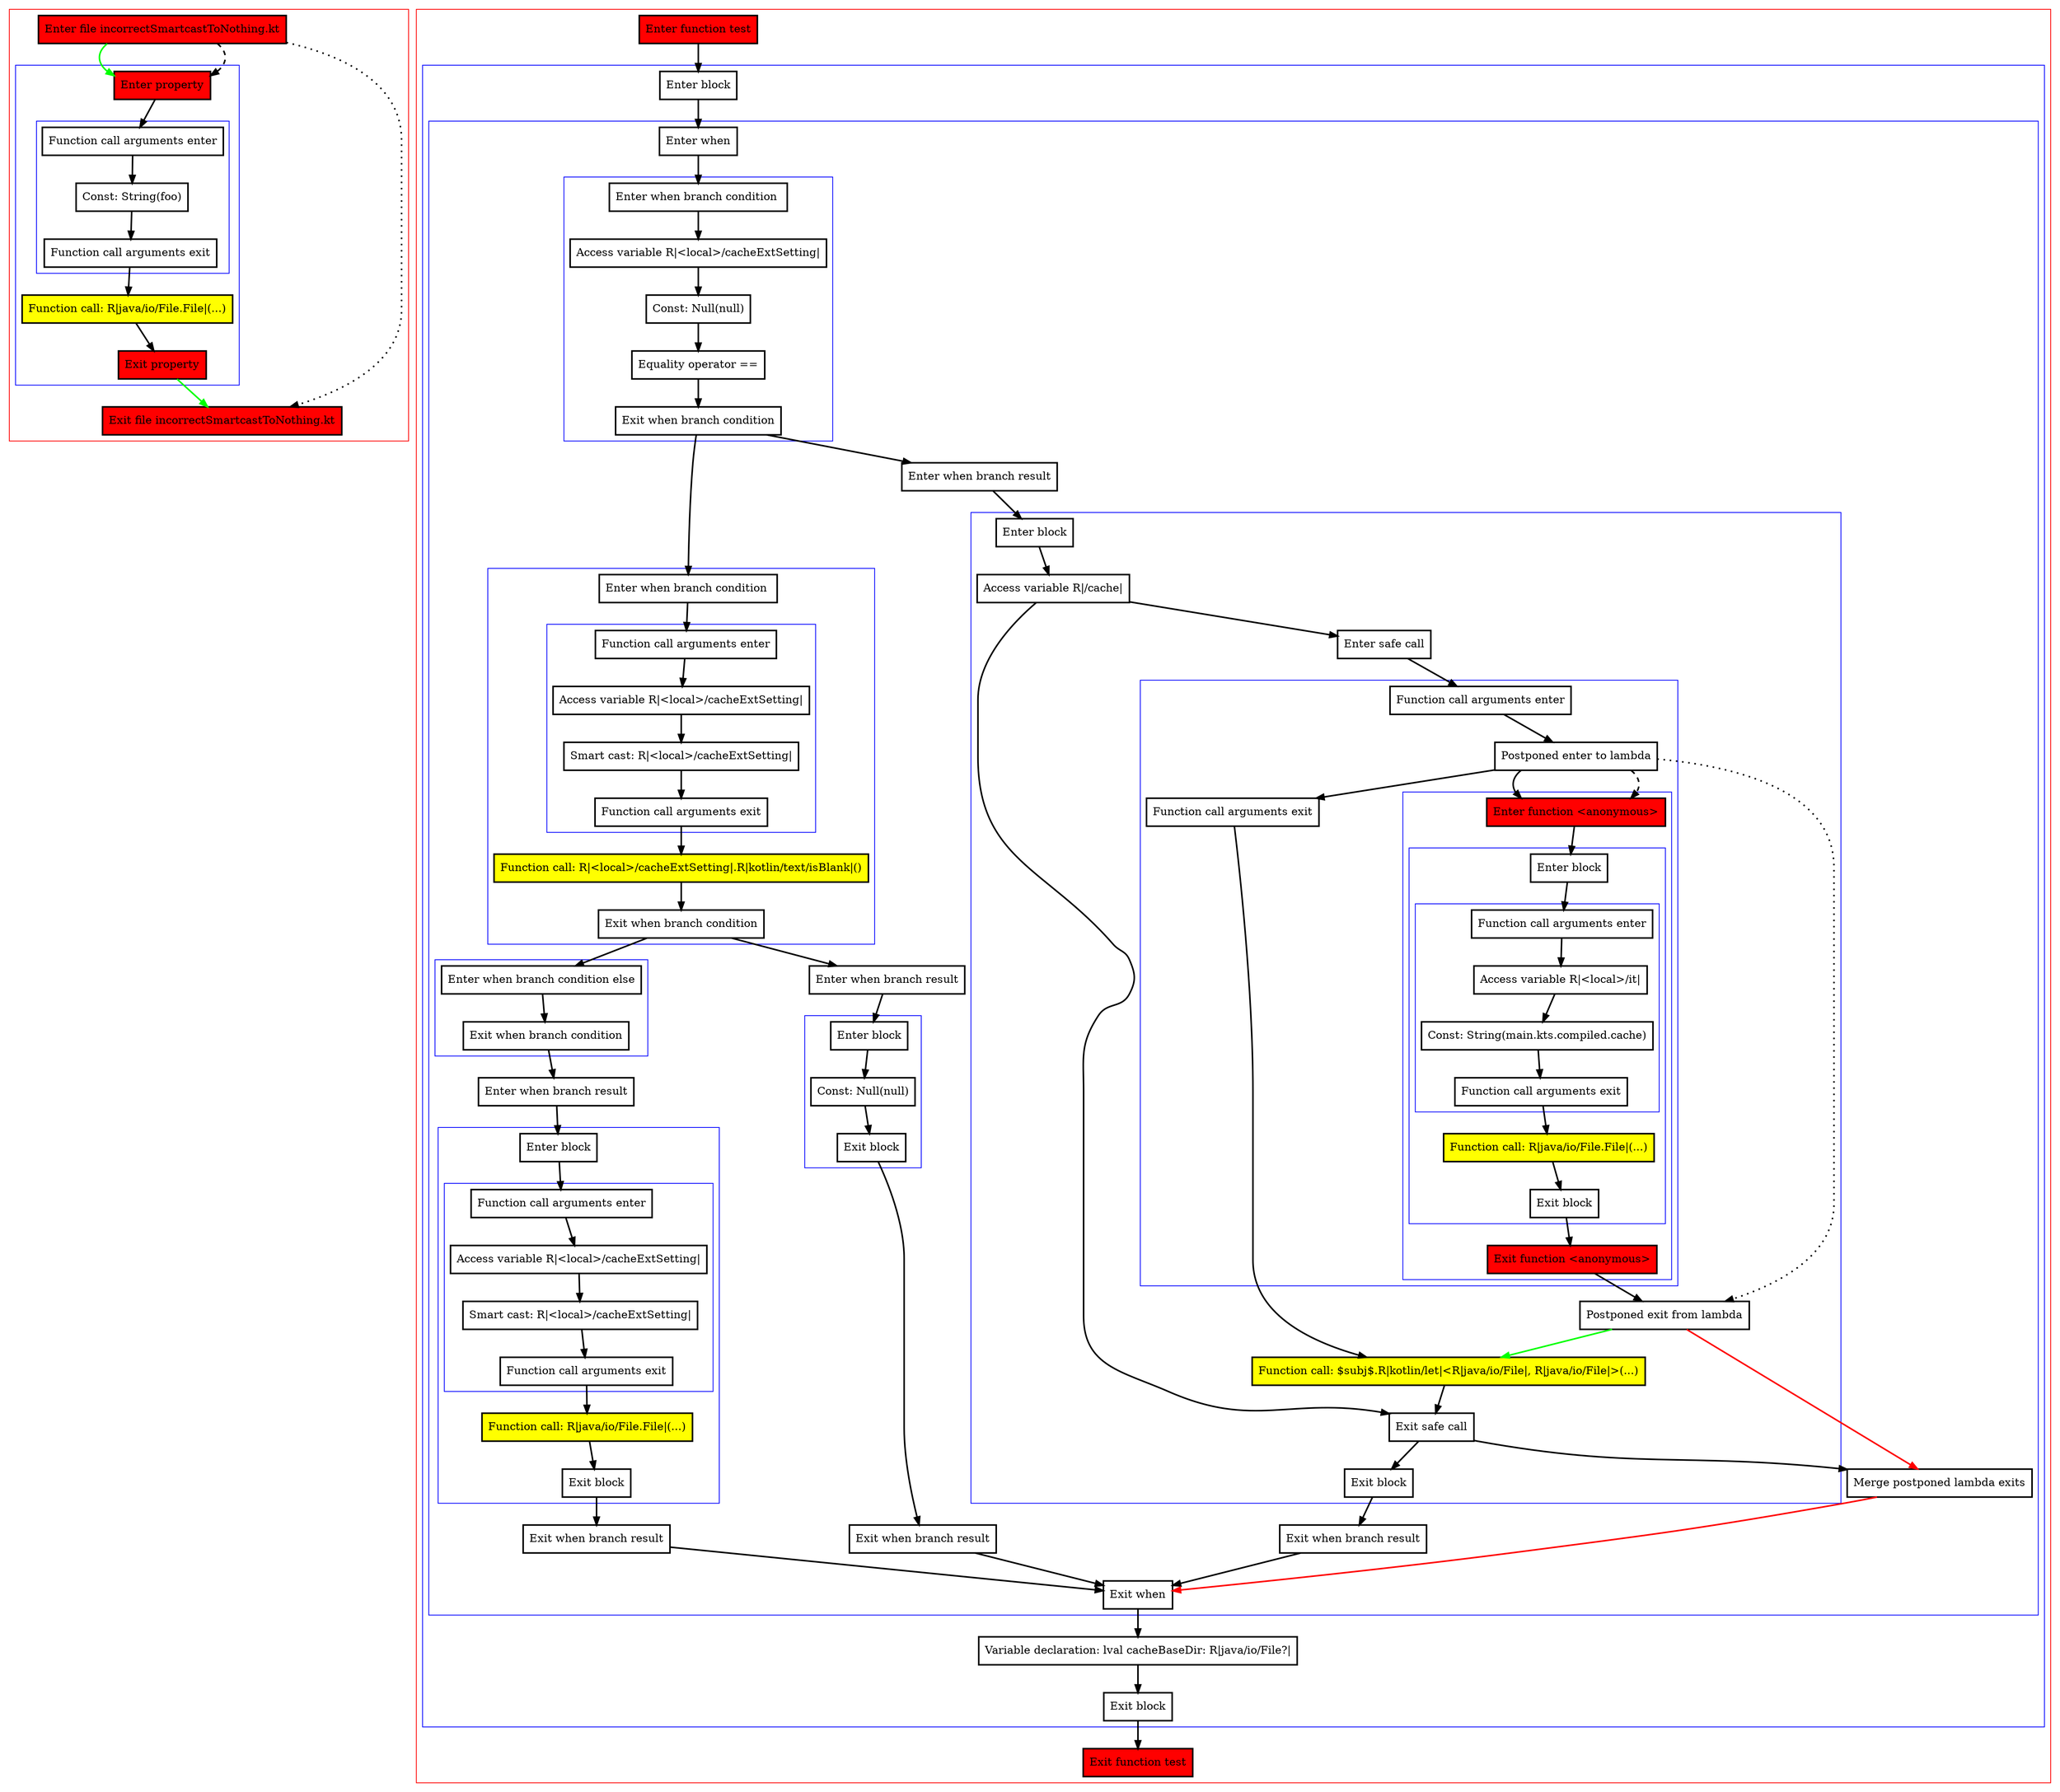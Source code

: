 digraph incorrectSmartcastToNothing_kt {
    graph [nodesep=3]
    node [shape=box penwidth=2]
    edge [penwidth=2]

    subgraph cluster_0 {
        color=red
        0 [label="Enter file incorrectSmartcastToNothing.kt" style="filled" fillcolor=red];
        subgraph cluster_1 {
            color=blue
            1 [label="Enter property" style="filled" fillcolor=red];
            subgraph cluster_2 {
                color=blue
                2 [label="Function call arguments enter"];
                3 [label="Const: String(foo)"];
                4 [label="Function call arguments exit"];
            }
            5 [label="Function call: R|java/io/File.File|(...)" style="filled" fillcolor=yellow];
            6 [label="Exit property" style="filled" fillcolor=red];
        }
        7 [label="Exit file incorrectSmartcastToNothing.kt" style="filled" fillcolor=red];
    }
    0 -> {1} [color=green];
    0 -> {7} [style=dotted];
    0 -> {1} [style=dashed];
    1 -> {2};
    2 -> {3};
    3 -> {4};
    4 -> {5};
    5 -> {6};
    6 -> {7} [color=green];

    subgraph cluster_3 {
        color=red
        8 [label="Enter function test" style="filled" fillcolor=red];
        subgraph cluster_4 {
            color=blue
            9 [label="Enter block"];
            subgraph cluster_5 {
                color=blue
                10 [label="Enter when"];
                subgraph cluster_6 {
                    color=blue
                    11 [label="Enter when branch condition "];
                    12 [label="Access variable R|<local>/cacheExtSetting|"];
                    13 [label="Const: Null(null)"];
                    14 [label="Equality operator =="];
                    15 [label="Exit when branch condition"];
                }
                subgraph cluster_7 {
                    color=blue
                    16 [label="Enter when branch condition "];
                    subgraph cluster_8 {
                        color=blue
                        17 [label="Function call arguments enter"];
                        18 [label="Access variable R|<local>/cacheExtSetting|"];
                        19 [label="Smart cast: R|<local>/cacheExtSetting|"];
                        20 [label="Function call arguments exit"];
                    }
                    21 [label="Function call: R|<local>/cacheExtSetting|.R|kotlin/text/isBlank|()" style="filled" fillcolor=yellow];
                    22 [label="Exit when branch condition"];
                }
                subgraph cluster_9 {
                    color=blue
                    23 [label="Enter when branch condition else"];
                    24 [label="Exit when branch condition"];
                }
                25 [label="Enter when branch result"];
                subgraph cluster_10 {
                    color=blue
                    26 [label="Enter block"];
                    subgraph cluster_11 {
                        color=blue
                        27 [label="Function call arguments enter"];
                        28 [label="Access variable R|<local>/cacheExtSetting|"];
                        29 [label="Smart cast: R|<local>/cacheExtSetting|"];
                        30 [label="Function call arguments exit"];
                    }
                    31 [label="Function call: R|java/io/File.File|(...)" style="filled" fillcolor=yellow];
                    32 [label="Exit block"];
                }
                33 [label="Exit when branch result"];
                34 [label="Enter when branch result"];
                subgraph cluster_12 {
                    color=blue
                    35 [label="Enter block"];
                    36 [label="Const: Null(null)"];
                    37 [label="Exit block"];
                }
                38 [label="Exit when branch result"];
                39 [label="Enter when branch result"];
                subgraph cluster_13 {
                    color=blue
                    40 [label="Enter block"];
                    41 [label="Access variable R|/cache|"];
                    42 [label="Enter safe call"];
                    subgraph cluster_14 {
                        color=blue
                        43 [label="Function call arguments enter"];
                        44 [label="Postponed enter to lambda"];
                        subgraph cluster_15 {
                            color=blue
                            45 [label="Enter function <anonymous>" style="filled" fillcolor=red];
                            subgraph cluster_16 {
                                color=blue
                                46 [label="Enter block"];
                                subgraph cluster_17 {
                                    color=blue
                                    47 [label="Function call arguments enter"];
                                    48 [label="Access variable R|<local>/it|"];
                                    49 [label="Const: String(main.kts.compiled.cache)"];
                                    50 [label="Function call arguments exit"];
                                }
                                51 [label="Function call: R|java/io/File.File|(...)" style="filled" fillcolor=yellow];
                                52 [label="Exit block"];
                            }
                            53 [label="Exit function <anonymous>" style="filled" fillcolor=red];
                        }
                        54 [label="Function call arguments exit"];
                    }
                    55 [label="Postponed exit from lambda"];
                    56 [label="Function call: $subj$.R|kotlin/let|<R|java/io/File|, R|java/io/File|>(...)" style="filled" fillcolor=yellow];
                    57 [label="Exit safe call"];
                    58 [label="Exit block"];
                }
                59 [label="Exit when branch result"];
                60 [label="Merge postponed lambda exits"];
                61 [label="Exit when"];
            }
            62 [label="Variable declaration: lval cacheBaseDir: R|java/io/File?|"];
            63 [label="Exit block"];
        }
        64 [label="Exit function test" style="filled" fillcolor=red];
    }
    8 -> {9};
    9 -> {10};
    10 -> {11};
    11 -> {12};
    12 -> {13};
    13 -> {14};
    14 -> {15};
    15 -> {16 39};
    16 -> {17};
    17 -> {18};
    18 -> {19};
    19 -> {20};
    20 -> {21};
    21 -> {22};
    22 -> {23 34};
    23 -> {24};
    24 -> {25};
    25 -> {26};
    26 -> {27};
    27 -> {28};
    28 -> {29};
    29 -> {30};
    30 -> {31};
    31 -> {32};
    32 -> {33};
    33 -> {61};
    34 -> {35};
    35 -> {36};
    36 -> {37};
    37 -> {38};
    38 -> {61};
    39 -> {40};
    40 -> {41};
    41 -> {42 57};
    42 -> {43};
    43 -> {44};
    44 -> {45 54};
    44 -> {55} [style=dotted];
    44 -> {45} [style=dashed];
    45 -> {46};
    46 -> {47};
    47 -> {48};
    48 -> {49};
    49 -> {50};
    50 -> {51};
    51 -> {52};
    52 -> {53};
    53 -> {55};
    54 -> {56};
    55 -> {56} [color=green];
    55 -> {60} [color=red];
    56 -> {57};
    57 -> {58 60};
    58 -> {59};
    59 -> {61};
    60 -> {61} [color=red];
    61 -> {62};
    62 -> {63};
    63 -> {64};

}
